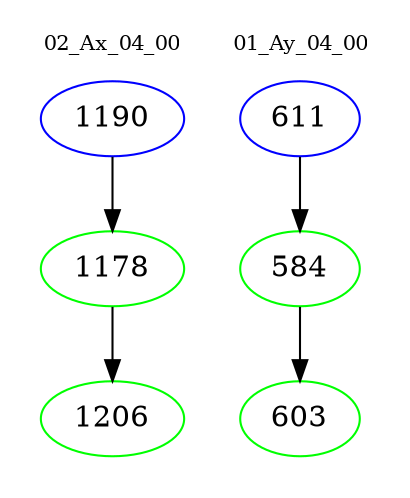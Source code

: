 digraph{
subgraph cluster_0 {
color = white
label = "02_Ax_04_00";
fontsize=10;
T0_1190 [label="1190", color="blue"]
T0_1190 -> T0_1178 [color="black"]
T0_1178 [label="1178", color="green"]
T0_1178 -> T0_1206 [color="black"]
T0_1206 [label="1206", color="green"]
}
subgraph cluster_1 {
color = white
label = "01_Ay_04_00";
fontsize=10;
T1_611 [label="611", color="blue"]
T1_611 -> T1_584 [color="black"]
T1_584 [label="584", color="green"]
T1_584 -> T1_603 [color="black"]
T1_603 [label="603", color="green"]
}
}
